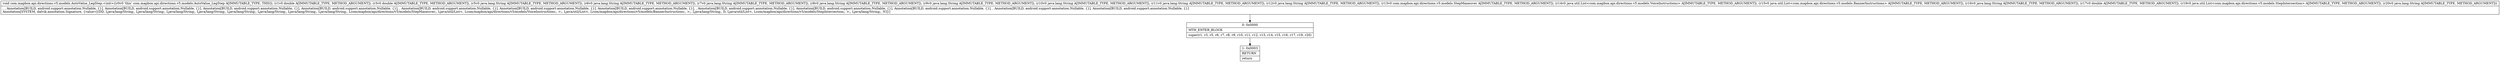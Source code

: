 digraph "CFG forcom.mapbox.api.directions.v5.models.AutoValue_LegStep.\<init\>(DDLjava\/lang\/String;Ljava\/lang\/String;Ljava\/lang\/String;Ljava\/lang\/String;Ljava\/lang\/String;Ljava\/lang\/String;Ljava\/lang\/String;Ljava\/lang\/String;Lcom\/mapbox\/api\/directions\/v5\/models\/StepManeuver;Ljava\/util\/List;Ljava\/util\/List;Ljava\/lang\/String;DLjava\/util\/List;Ljava\/lang\/String;)V" {
Node_0 [shape=record,label="{0\:\ 0x0000|MTH_ENTER_BLOCK\l|super(r1, r3, r5, r6, r7, r8, r9, r10, r11, r12, r13, r14, r15, r16, r17, r19, r20)\l}"];
Node_1 [shape=record,label="{1\:\ 0x0003|RETURN\l|return\l}"];
MethodNode[shape=record,label="{void com.mapbox.api.directions.v5.models.AutoValue_LegStep.\<init\>((r0v0 'this' com.mapbox.api.directions.v5.models.AutoValue_LegStep A[IMMUTABLE_TYPE, THIS]), (r1v0 double A[IMMUTABLE_TYPE, METHOD_ARGUMENT]), (r3v0 double A[IMMUTABLE_TYPE, METHOD_ARGUMENT]), (r5v0 java.lang.String A[IMMUTABLE_TYPE, METHOD_ARGUMENT]), (r6v0 java.lang.String A[IMMUTABLE_TYPE, METHOD_ARGUMENT]), (r7v0 java.lang.String A[IMMUTABLE_TYPE, METHOD_ARGUMENT]), (r8v0 java.lang.String A[IMMUTABLE_TYPE, METHOD_ARGUMENT]), (r9v0 java.lang.String A[IMMUTABLE_TYPE, METHOD_ARGUMENT]), (r10v0 java.lang.String A[IMMUTABLE_TYPE, METHOD_ARGUMENT]), (r11v0 java.lang.String A[IMMUTABLE_TYPE, METHOD_ARGUMENT]), (r12v0 java.lang.String A[IMMUTABLE_TYPE, METHOD_ARGUMENT]), (r13v0 com.mapbox.api.directions.v5.models.StepManeuver A[IMMUTABLE_TYPE, METHOD_ARGUMENT]), (r14v0 java.util.List\<com.mapbox.api.directions.v5.models.VoiceInstructions\> A[IMMUTABLE_TYPE, METHOD_ARGUMENT]), (r15v0 java.util.List\<com.mapbox.api.directions.v5.models.BannerInstructions\> A[IMMUTABLE_TYPE, METHOD_ARGUMENT]), (r16v0 java.lang.String A[IMMUTABLE_TYPE, METHOD_ARGUMENT]), (r17v0 double A[IMMUTABLE_TYPE, METHOD_ARGUMENT]), (r19v0 java.util.List\<com.mapbox.api.directions.v5.models.StepIntersection\> A[IMMUTABLE_TYPE, METHOD_ARGUMENT]), (r20v0 java.lang.String A[IMMUTABLE_TYPE, METHOD_ARGUMENT]))  | , , Annotation[BUILD, android.support.annotation.Nullable, \{\}], Annotation[BUILD, android.support.annotation.Nullable, \{\}], Annotation[BUILD, android.support.annotation.Nullable, \{\}], Annotation[BUILD, android.support.annotation.Nullable, \{\}], , Annotation[BUILD, android.support.annotation.Nullable, \{\}], Annotation[BUILD, android.support.annotation.Nullable, \{\}], Annotation[BUILD, android.support.annotation.Nullable, \{\}], , Annotation[BUILD, android.support.annotation.Nullable, \{\}], Annotation[BUILD, android.support.annotation.Nullable, \{\}], Annotation[BUILD, android.support.annotation.Nullable, \{\}], , Annotation[BUILD, android.support.annotation.Nullable, \{\}], Annotation[BUILD, android.support.annotation.Nullable, \{\}]\lAnnotation[SYSTEM, dalvik.annotation.Signature, \{value=[(DD, Ljava\/lang\/String;, Ljava\/lang\/String;, Ljava\/lang\/String;, Ljava\/lang\/String;, Ljava\/lang\/String;, Ljava\/lang\/String;, Ljava\/lang\/String;, Ljava\/lang\/String;, Lcom\/mapbox\/api\/directions\/v5\/models\/StepManeuver;, Ljava\/util\/List\<, Lcom\/mapbox\/api\/directions\/v5\/models\/VoiceInstructions;, \>;, Ljava\/util\/List\<, Lcom\/mapbox\/api\/directions\/v5\/models\/BannerInstructions;, \>;, Ljava\/lang\/String;, D, Ljava\/util\/List\<, Lcom\/mapbox\/api\/directions\/v5\/models\/StepIntersection;, \>;, Ljava\/lang\/String;, )V]\}]\l}"];
MethodNode -> Node_0;
Node_0 -> Node_1;
}

